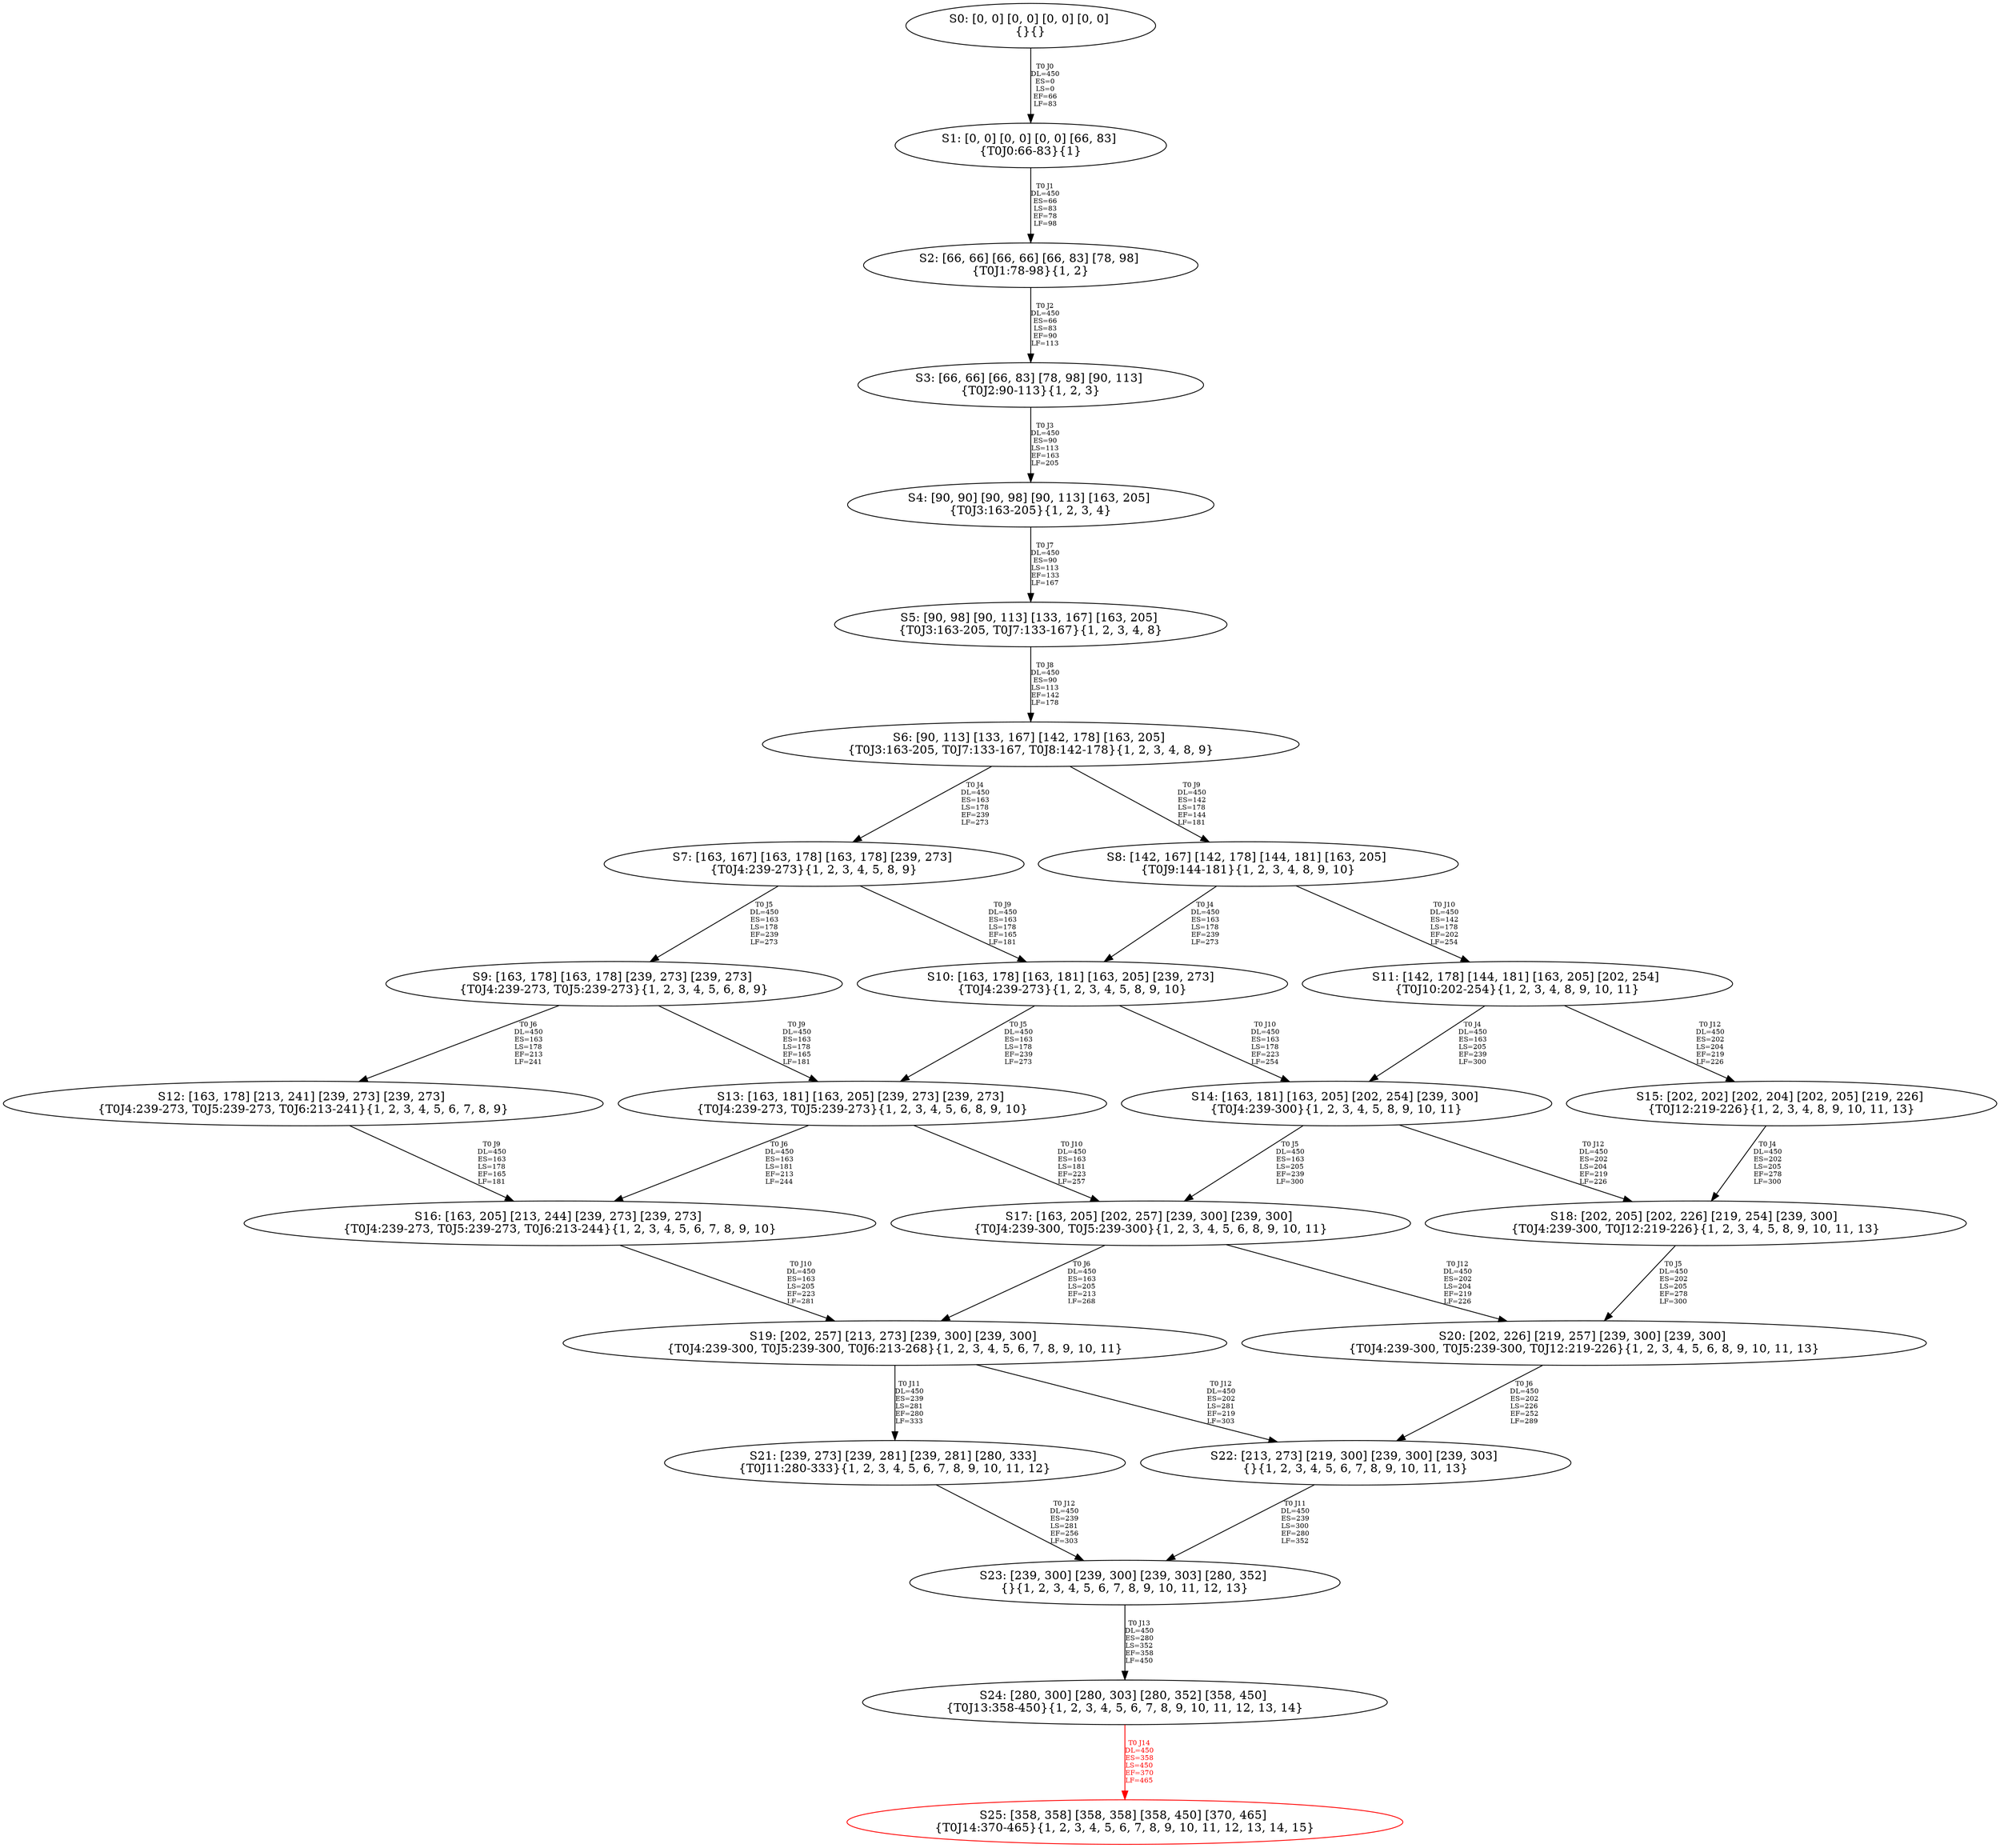 digraph {
	S0[label="S0: [0, 0] [0, 0] [0, 0] [0, 0] \n{}{}"];
	S1[label="S1: [0, 0] [0, 0] [0, 0] [66, 83] \n{T0J0:66-83}{1}"];
	S2[label="S2: [66, 66] [66, 66] [66, 83] [78, 98] \n{T0J1:78-98}{1, 2}"];
	S3[label="S3: [66, 66] [66, 83] [78, 98] [90, 113] \n{T0J2:90-113}{1, 2, 3}"];
	S4[label="S4: [90, 90] [90, 98] [90, 113] [163, 205] \n{T0J3:163-205}{1, 2, 3, 4}"];
	S5[label="S5: [90, 98] [90, 113] [133, 167] [163, 205] \n{T0J3:163-205, T0J7:133-167}{1, 2, 3, 4, 8}"];
	S6[label="S6: [90, 113] [133, 167] [142, 178] [163, 205] \n{T0J3:163-205, T0J7:133-167, T0J8:142-178}{1, 2, 3, 4, 8, 9}"];
	S7[label="S7: [163, 167] [163, 178] [163, 178] [239, 273] \n{T0J4:239-273}{1, 2, 3, 4, 5, 8, 9}"];
	S8[label="S8: [142, 167] [142, 178] [144, 181] [163, 205] \n{T0J9:144-181}{1, 2, 3, 4, 8, 9, 10}"];
	S9[label="S9: [163, 178] [163, 178] [239, 273] [239, 273] \n{T0J4:239-273, T0J5:239-273}{1, 2, 3, 4, 5, 6, 8, 9}"];
	S10[label="S10: [163, 178] [163, 181] [163, 205] [239, 273] \n{T0J4:239-273}{1, 2, 3, 4, 5, 8, 9, 10}"];
	S11[label="S11: [142, 178] [144, 181] [163, 205] [202, 254] \n{T0J10:202-254}{1, 2, 3, 4, 8, 9, 10, 11}"];
	S12[label="S12: [163, 178] [213, 241] [239, 273] [239, 273] \n{T0J4:239-273, T0J5:239-273, T0J6:213-241}{1, 2, 3, 4, 5, 6, 7, 8, 9}"];
	S13[label="S13: [163, 181] [163, 205] [239, 273] [239, 273] \n{T0J4:239-273, T0J5:239-273}{1, 2, 3, 4, 5, 6, 8, 9, 10}"];
	S14[label="S14: [163, 181] [163, 205] [202, 254] [239, 300] \n{T0J4:239-300}{1, 2, 3, 4, 5, 8, 9, 10, 11}"];
	S15[label="S15: [202, 202] [202, 204] [202, 205] [219, 226] \n{T0J12:219-226}{1, 2, 3, 4, 8, 9, 10, 11, 13}"];
	S16[label="S16: [163, 205] [213, 244] [239, 273] [239, 273] \n{T0J4:239-273, T0J5:239-273, T0J6:213-244}{1, 2, 3, 4, 5, 6, 7, 8, 9, 10}"];
	S17[label="S17: [163, 205] [202, 257] [239, 300] [239, 300] \n{T0J4:239-300, T0J5:239-300}{1, 2, 3, 4, 5, 6, 8, 9, 10, 11}"];
	S18[label="S18: [202, 205] [202, 226] [219, 254] [239, 300] \n{T0J4:239-300, T0J12:219-226}{1, 2, 3, 4, 5, 8, 9, 10, 11, 13}"];
	S19[label="S19: [202, 257] [213, 273] [239, 300] [239, 300] \n{T0J4:239-300, T0J5:239-300, T0J6:213-268}{1, 2, 3, 4, 5, 6, 7, 8, 9, 10, 11}"];
	S20[label="S20: [202, 226] [219, 257] [239, 300] [239, 300] \n{T0J4:239-300, T0J5:239-300, T0J12:219-226}{1, 2, 3, 4, 5, 6, 8, 9, 10, 11, 13}"];
	S21[label="S21: [239, 273] [239, 281] [239, 281] [280, 333] \n{T0J11:280-333}{1, 2, 3, 4, 5, 6, 7, 8, 9, 10, 11, 12}"];
	S22[label="S22: [213, 273] [219, 300] [239, 300] [239, 303] \n{}{1, 2, 3, 4, 5, 6, 7, 8, 9, 10, 11, 13}"];
	S23[label="S23: [239, 300] [239, 300] [239, 303] [280, 352] \n{}{1, 2, 3, 4, 5, 6, 7, 8, 9, 10, 11, 12, 13}"];
	S24[label="S24: [280, 300] [280, 303] [280, 352] [358, 450] \n{T0J13:358-450}{1, 2, 3, 4, 5, 6, 7, 8, 9, 10, 11, 12, 13, 14}"];
	S25[label="S25: [358, 358] [358, 358] [358, 450] [370, 465] \n{T0J14:370-465}{1, 2, 3, 4, 5, 6, 7, 8, 9, 10, 11, 12, 13, 14, 15}"];
	S0 -> S1[label="T0 J0\nDL=450\nES=0\nLS=0\nEF=66\nLF=83",fontsize=8];
	S1 -> S2[label="T0 J1\nDL=450\nES=66\nLS=83\nEF=78\nLF=98",fontsize=8];
	S2 -> S3[label="T0 J2\nDL=450\nES=66\nLS=83\nEF=90\nLF=113",fontsize=8];
	S3 -> S4[label="T0 J3\nDL=450\nES=90\nLS=113\nEF=163\nLF=205",fontsize=8];
	S4 -> S5[label="T0 J7\nDL=450\nES=90\nLS=113\nEF=133\nLF=167",fontsize=8];
	S5 -> S6[label="T0 J8\nDL=450\nES=90\nLS=113\nEF=142\nLF=178",fontsize=8];
	S6 -> S7[label="T0 J4\nDL=450\nES=163\nLS=178\nEF=239\nLF=273",fontsize=8];
	S6 -> S8[label="T0 J9\nDL=450\nES=142\nLS=178\nEF=144\nLF=181",fontsize=8];
	S7 -> S9[label="T0 J5\nDL=450\nES=163\nLS=178\nEF=239\nLF=273",fontsize=8];
	S7 -> S10[label="T0 J9\nDL=450\nES=163\nLS=178\nEF=165\nLF=181",fontsize=8];
	S8 -> S10[label="T0 J4\nDL=450\nES=163\nLS=178\nEF=239\nLF=273",fontsize=8];
	S8 -> S11[label="T0 J10\nDL=450\nES=142\nLS=178\nEF=202\nLF=254",fontsize=8];
	S9 -> S12[label="T0 J6\nDL=450\nES=163\nLS=178\nEF=213\nLF=241",fontsize=8];
	S9 -> S13[label="T0 J9\nDL=450\nES=163\nLS=178\nEF=165\nLF=181",fontsize=8];
	S10 -> S13[label="T0 J5\nDL=450\nES=163\nLS=178\nEF=239\nLF=273",fontsize=8];
	S10 -> S14[label="T0 J10\nDL=450\nES=163\nLS=178\nEF=223\nLF=254",fontsize=8];
	S11 -> S14[label="T0 J4\nDL=450\nES=163\nLS=205\nEF=239\nLF=300",fontsize=8];
	S11 -> S15[label="T0 J12\nDL=450\nES=202\nLS=204\nEF=219\nLF=226",fontsize=8];
	S12 -> S16[label="T0 J9\nDL=450\nES=163\nLS=178\nEF=165\nLF=181",fontsize=8];
	S13 -> S16[label="T0 J6\nDL=450\nES=163\nLS=181\nEF=213\nLF=244",fontsize=8];
	S13 -> S17[label="T0 J10\nDL=450\nES=163\nLS=181\nEF=223\nLF=257",fontsize=8];
	S14 -> S17[label="T0 J5\nDL=450\nES=163\nLS=205\nEF=239\nLF=300",fontsize=8];
	S14 -> S18[label="T0 J12\nDL=450\nES=202\nLS=204\nEF=219\nLF=226",fontsize=8];
	S15 -> S18[label="T0 J4\nDL=450\nES=202\nLS=205\nEF=278\nLF=300",fontsize=8];
	S16 -> S19[label="T0 J10\nDL=450\nES=163\nLS=205\nEF=223\nLF=281",fontsize=8];
	S17 -> S19[label="T0 J6\nDL=450\nES=163\nLS=205\nEF=213\nLF=268",fontsize=8];
	S17 -> S20[label="T0 J12\nDL=450\nES=202\nLS=204\nEF=219\nLF=226",fontsize=8];
	S18 -> S20[label="T0 J5\nDL=450\nES=202\nLS=205\nEF=278\nLF=300",fontsize=8];
	S19 -> S21[label="T0 J11\nDL=450\nES=239\nLS=281\nEF=280\nLF=333",fontsize=8];
	S19 -> S22[label="T0 J12\nDL=450\nES=202\nLS=281\nEF=219\nLF=303",fontsize=8];
	S20 -> S22[label="T0 J6\nDL=450\nES=202\nLS=226\nEF=252\nLF=289",fontsize=8];
	S21 -> S23[label="T0 J12\nDL=450\nES=239\nLS=281\nEF=256\nLF=303",fontsize=8];
	S22 -> S23[label="T0 J11\nDL=450\nES=239\nLS=300\nEF=280\nLF=352",fontsize=8];
	S23 -> S24[label="T0 J13\nDL=450\nES=280\nLS=352\nEF=358\nLF=450",fontsize=8];
	S24 -> S25[label="T0 J14\nDL=450\nES=358\nLS=450\nEF=370\nLF=465",color=Red,fontcolor=Red,fontsize=8];
S25[color=Red];
}
